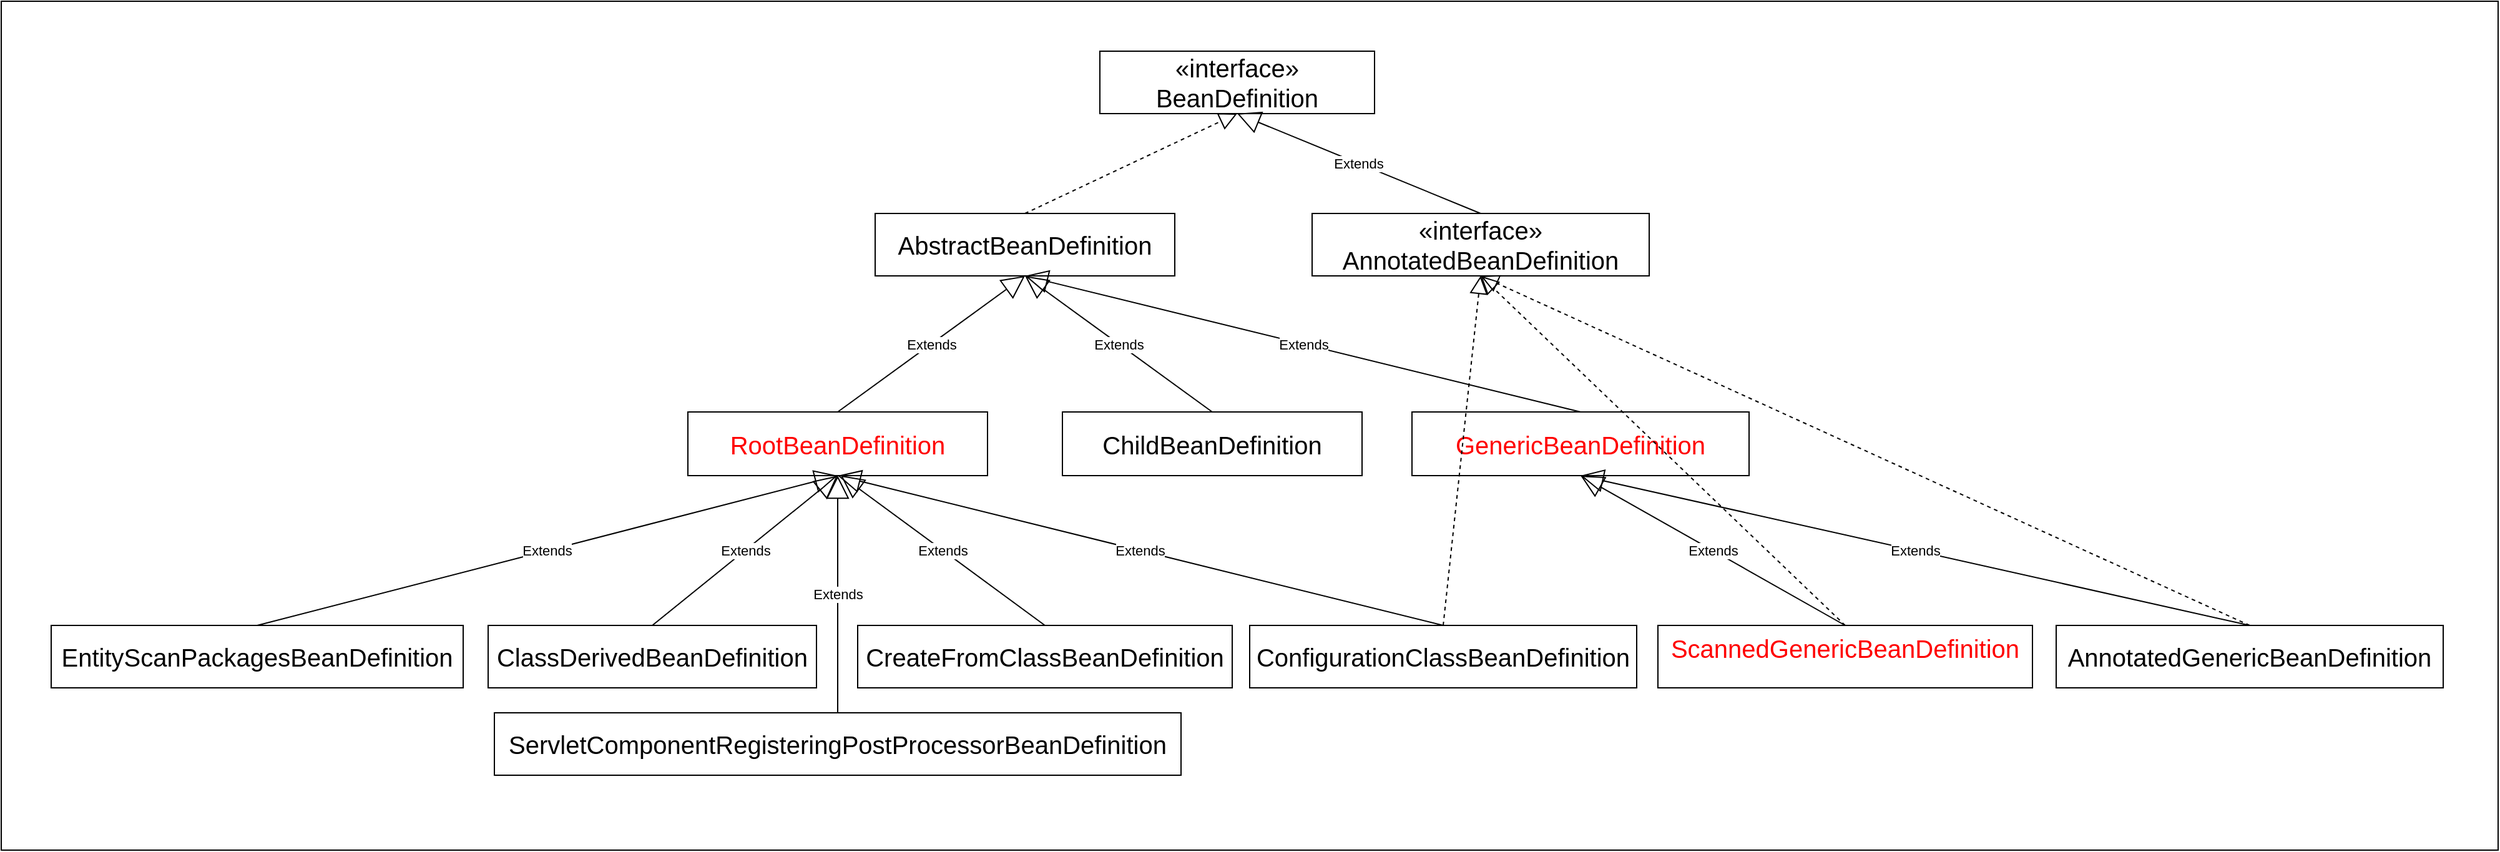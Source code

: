 <mxfile version="28.2.7">
  <diagram name="第 1 页" id="A2wYnKDMZFF023bxGnZ8">
    <mxGraphModel dx="1426" dy="788" grid="1" gridSize="10" guides="1" tooltips="1" connect="1" arrows="1" fold="1" page="1" pageScale="1" pageWidth="827" pageHeight="1169" math="0" shadow="0">
      <root>
        <mxCell id="0" />
        <mxCell id="1" parent="0" />
        <mxCell id="mleCbPgjPcL-gwmABnvn-1" value="" style="rounded=0;whiteSpace=wrap;html=1;" parent="1" vertex="1">
          <mxGeometry x="420" y="120" width="2000" height="680" as="geometry" />
        </mxCell>
        <mxCell id="1i7iyDztXm2SfSE6uJK3-1" value="«interface»&lt;br&gt;&lt;span&gt;BeanDefinition&lt;/span&gt;" style="html=1;whiteSpace=wrap;fontSize=20;fontStyle=0" parent="1" vertex="1">
          <mxGeometry x="1300" y="160" width="220" height="50" as="geometry" />
        </mxCell>
        <mxCell id="1i7iyDztXm2SfSE6uJK3-2" value="AbstractBeanDefinition" style="html=1;whiteSpace=wrap;fontSize=20;" parent="1" vertex="1">
          <mxGeometry x="1120" y="290" width="240" height="50" as="geometry" />
        </mxCell>
        <mxCell id="1i7iyDztXm2SfSE6uJK3-4" value="«interface»&lt;br&gt;&lt;span&gt;AnnotatedBeanDefinition&lt;/span&gt;" style="html=1;whiteSpace=wrap;fontSize=20;fontStyle=0" parent="1" vertex="1">
          <mxGeometry x="1470" y="290" width="270" height="50" as="geometry" />
        </mxCell>
        <mxCell id="1i7iyDztXm2SfSE6uJK3-5" value="Extends" style="endArrow=block;endSize=16;endFill=0;html=1;rounded=0;exitX=0.5;exitY=0;exitDx=0;exitDy=0;entryX=0.5;entryY=1;entryDx=0;entryDy=0;" parent="1" source="1i7iyDztXm2SfSE6uJK3-4" target="1i7iyDztXm2SfSE6uJK3-1" edge="1">
          <mxGeometry width="160" relative="1" as="geometry">
            <mxPoint x="1550" y="260" as="sourcePoint" />
            <mxPoint x="1710" y="260" as="targetPoint" />
          </mxGeometry>
        </mxCell>
        <mxCell id="1i7iyDztXm2SfSE6uJK3-9" value="AnnotatedGenericBeanDefinition" style="html=1;whiteSpace=wrap;fontSize=20;verticalAlign=middle;align=center;" parent="1" vertex="1">
          <mxGeometry x="2066" y="620" width="310" height="50" as="geometry" />
        </mxCell>
        <mxCell id="1i7iyDztXm2SfSE6uJK3-10" value="" style="endArrow=block;dashed=1;endFill=0;endSize=12;html=1;rounded=0;entryX=0.5;entryY=1;entryDx=0;entryDy=0;exitX=0.5;exitY=0;exitDx=0;exitDy=0;" parent="1" source="1i7iyDztXm2SfSE6uJK3-2" target="1i7iyDztXm2SfSE6uJK3-1" edge="1">
          <mxGeometry width="160" relative="1" as="geometry">
            <mxPoint x="1140" y="600" as="sourcePoint" />
            <mxPoint x="1300" y="600" as="targetPoint" />
          </mxGeometry>
        </mxCell>
        <mxCell id="1i7iyDztXm2SfSE6uJK3-12" value="" style="endArrow=block;dashed=1;endFill=0;endSize=12;html=1;rounded=0;exitX=0.5;exitY=0;exitDx=0;exitDy=0;entryX=0.5;entryY=1;entryDx=0;entryDy=0;" parent="1" source="1i7iyDztXm2SfSE6uJK3-9" target="1i7iyDztXm2SfSE6uJK3-4" edge="1">
          <mxGeometry width="160" relative="1" as="geometry">
            <mxPoint x="1400" y="490" as="sourcePoint" />
            <mxPoint x="1560" y="490" as="targetPoint" />
          </mxGeometry>
        </mxCell>
        <mxCell id="1i7iyDztXm2SfSE6uJK3-13" value="ChildBeanDefinition" style="html=1;whiteSpace=wrap;fontSize=20;verticalAlign=middle;align=center;" parent="1" vertex="1">
          <mxGeometry x="1270" y="449" width="240" height="51" as="geometry" />
        </mxCell>
        <mxCell id="1i7iyDztXm2SfSE6uJK3-14" value="Extends" style="endArrow=block;endSize=16;endFill=0;html=1;rounded=0;exitX=0.5;exitY=0;exitDx=0;exitDy=0;entryX=0.5;entryY=1;entryDx=0;entryDy=0;" parent="1" source="1i7iyDztXm2SfSE6uJK3-13" target="1i7iyDztXm2SfSE6uJK3-2" edge="1">
          <mxGeometry width="160" relative="1" as="geometry">
            <mxPoint x="820" y="360" as="sourcePoint" />
            <mxPoint x="980" y="360" as="targetPoint" />
          </mxGeometry>
        </mxCell>
        <mxCell id="1i7iyDztXm2SfSE6uJK3-15" value="RootBeanDefinition" style="html=1;whiteSpace=wrap;fontSize=20;fontStyle=0;fontColor=#FF0000;verticalAlign=middle;align=center;" parent="1" vertex="1">
          <mxGeometry x="970" y="449" width="240" height="51" as="geometry" />
        </mxCell>
        <mxCell id="1i7iyDztXm2SfSE6uJK3-16" value="Extends" style="endArrow=block;endSize=16;endFill=0;html=1;rounded=0;exitX=0.5;exitY=0;exitDx=0;exitDy=0;entryX=0.5;entryY=1;entryDx=0;entryDy=0;" parent="1" source="1i7iyDztXm2SfSE6uJK3-15" target="1i7iyDztXm2SfSE6uJK3-2" edge="1">
          <mxGeometry width="160" relative="1" as="geometry">
            <mxPoint x="1000" y="600" as="sourcePoint" />
            <mxPoint x="1140" y="380" as="targetPoint" />
          </mxGeometry>
        </mxCell>
        <mxCell id="1i7iyDztXm2SfSE6uJK3-18" value="GenericBeanDefinition" style="html=1;whiteSpace=wrap;fontSize=20;fontStyle=0;fontColor=#FF0000;verticalAlign=middle;" parent="1" vertex="1">
          <mxGeometry x="1550" y="449" width="270" height="51" as="geometry" />
        </mxCell>
        <mxCell id="1i7iyDztXm2SfSE6uJK3-19" value="Extends" style="endArrow=block;endSize=16;endFill=0;html=1;rounded=0;exitX=0.5;exitY=0;exitDx=0;exitDy=0;entryX=0.5;entryY=1;entryDx=0;entryDy=0;" parent="1" source="1i7iyDztXm2SfSE6uJK3-18" target="1i7iyDztXm2SfSE6uJK3-2" edge="1">
          <mxGeometry width="160" relative="1" as="geometry">
            <mxPoint x="980" y="630" as="sourcePoint" />
            <mxPoint x="1140" y="360" as="targetPoint" />
          </mxGeometry>
        </mxCell>
        <mxCell id="1i7iyDztXm2SfSE6uJK3-20" value="ClassDerivedBeanDefinition" style="html=1;whiteSpace=wrap;fontSize=20;" parent="1" vertex="1">
          <mxGeometry x="810" y="620" width="263" height="50" as="geometry" />
        </mxCell>
        <mxCell id="1i7iyDztXm2SfSE6uJK3-21" value="Extends" style="endArrow=block;endSize=16;endFill=0;html=1;rounded=0;exitX=0.5;exitY=0;exitDx=0;exitDy=0;entryX=0.5;entryY=1;entryDx=0;entryDy=0;" parent="1" source="1i7iyDztXm2SfSE6uJK3-20" target="1i7iyDztXm2SfSE6uJK3-15" edge="1">
          <mxGeometry width="160" relative="1" as="geometry">
            <mxPoint x="1120" y="570" as="sourcePoint" />
            <mxPoint x="1280" y="570" as="targetPoint" />
          </mxGeometry>
        </mxCell>
        <mxCell id="1i7iyDztXm2SfSE6uJK3-22" value="ConfigurationClassBeanDefinition" style="html=1;whiteSpace=wrap;fontSize=20;verticalAlign=middle;" parent="1" vertex="1">
          <mxGeometry x="1420" y="620" width="310" height="50" as="geometry" />
        </mxCell>
        <mxCell id="1i7iyDztXm2SfSE6uJK3-23" value="Extends" style="endArrow=block;endSize=16;endFill=0;html=1;rounded=0;exitX=0.5;exitY=0;exitDx=0;exitDy=0;entryX=0.5;entryY=1;entryDx=0;entryDy=0;" parent="1" source="1i7iyDztXm2SfSE6uJK3-22" target="1i7iyDztXm2SfSE6uJK3-15" edge="1">
          <mxGeometry width="160" relative="1" as="geometry">
            <mxPoint x="1170" y="570" as="sourcePoint" />
            <mxPoint x="1330" y="570" as="targetPoint" />
          </mxGeometry>
        </mxCell>
        <mxCell id="1i7iyDztXm2SfSE6uJK3-24" value="" style="endArrow=block;dashed=1;endFill=0;endSize=12;html=1;rounded=0;exitX=0.5;exitY=0;exitDx=0;exitDy=0;entryX=0.5;entryY=1;entryDx=0;entryDy=0;" parent="1" source="1i7iyDztXm2SfSE6uJK3-22" target="1i7iyDztXm2SfSE6uJK3-4" edge="1">
          <mxGeometry width="160" relative="1" as="geometry">
            <mxPoint x="1310" y="659.95" as="sourcePoint" />
            <mxPoint x="1418.64" y="370.0" as="targetPoint" />
          </mxGeometry>
        </mxCell>
        <mxCell id="1i7iyDztXm2SfSE6uJK3-25" value="CreateFromClassBeanDefinition" style="html=1;whiteSpace=wrap;fontSize=20;" parent="1" vertex="1">
          <mxGeometry x="1106" y="620" width="300" height="50" as="geometry" />
        </mxCell>
        <mxCell id="1i7iyDztXm2SfSE6uJK3-27" value="Extends" style="endArrow=block;endSize=16;endFill=0;html=1;rounded=0;exitX=0.5;exitY=0;exitDx=0;exitDy=0;entryX=0.51;entryY=0.996;entryDx=0;entryDy=0;entryPerimeter=0;" parent="1" source="1i7iyDztXm2SfSE6uJK3-25" target="1i7iyDztXm2SfSE6uJK3-15" edge="1">
          <mxGeometry width="160" relative="1" as="geometry">
            <mxPoint x="1390" y="740" as="sourcePoint" />
            <mxPoint x="1550" y="740" as="targetPoint" />
          </mxGeometry>
        </mxCell>
        <mxCell id="1i7iyDztXm2SfSE6uJK3-28" value="EntityScanPackagesBeanDefinition" style="html=1;whiteSpace=wrap;fontSize=20;" parent="1" vertex="1">
          <mxGeometry x="460" y="620" width="330" height="50" as="geometry" />
        </mxCell>
        <mxCell id="1i7iyDztXm2SfSE6uJK3-29" value="Extends" style="endArrow=block;endSize=16;endFill=0;html=1;rounded=0;exitX=0.5;exitY=0;exitDx=0;exitDy=0;entryX=0.5;entryY=1;entryDx=0;entryDy=0;" parent="1" source="1i7iyDztXm2SfSE6uJK3-28" target="1i7iyDztXm2SfSE6uJK3-15" edge="1">
          <mxGeometry width="160" relative="1" as="geometry">
            <mxPoint x="700" y="560" as="sourcePoint" />
            <mxPoint x="1200" y="500" as="targetPoint" />
          </mxGeometry>
        </mxCell>
        <mxCell id="1i7iyDztXm2SfSE6uJK3-30" value="ScannedGenericBeanDefinition" style="html=1;whiteSpace=wrap;fontSize=20;verticalAlign=top;fontColor=#FF0000;" parent="1" vertex="1">
          <mxGeometry x="1747" y="620" width="300" height="50" as="geometry" />
        </mxCell>
        <mxCell id="1i7iyDztXm2SfSE6uJK3-31" value="Extends" style="endArrow=block;endSize=16;endFill=0;html=1;rounded=0;exitX=0.5;exitY=0;exitDx=0;exitDy=0;entryX=0.5;entryY=1;entryDx=0;entryDy=0;fontColor=#000000;" parent="1" source="1i7iyDztXm2SfSE6uJK3-30" target="1i7iyDztXm2SfSE6uJK3-18" edge="1">
          <mxGeometry width="160" relative="1" as="geometry">
            <mxPoint x="1720" y="600" as="sourcePoint" />
            <mxPoint x="1880" y="600" as="targetPoint" />
          </mxGeometry>
        </mxCell>
        <mxCell id="1i7iyDztXm2SfSE6uJK3-32" value="" style="endArrow=block;dashed=1;endFill=0;endSize=12;html=1;rounded=0;exitX=0.5;exitY=0;exitDx=0;exitDy=0;entryX=0.5;entryY=1;entryDx=0;entryDy=0;" parent="1" source="1i7iyDztXm2SfSE6uJK3-30" target="1i7iyDztXm2SfSE6uJK3-4" edge="1">
          <mxGeometry width="160" relative="1" as="geometry">
            <mxPoint x="1830" y="830" as="sourcePoint" />
            <mxPoint x="1990" y="830" as="targetPoint" />
          </mxGeometry>
        </mxCell>
        <mxCell id="1i7iyDztXm2SfSE6uJK3-33" value="ServletComponentRegisteringPostProcessorBeanDefinition" style="html=1;whiteSpace=wrap;fontSize=20;" parent="1" vertex="1">
          <mxGeometry x="815" y="690" width="550" height="50" as="geometry" />
        </mxCell>
        <mxCell id="1i7iyDztXm2SfSE6uJK3-34" value="Extends" style="endArrow=block;endSize=16;endFill=0;html=1;rounded=0;exitX=0.5;exitY=0;exitDx=0;exitDy=0;entryX=0.5;entryY=1;entryDx=0;entryDy=0;" parent="1" source="1i7iyDztXm2SfSE6uJK3-33" target="1i7iyDztXm2SfSE6uJK3-15" edge="1">
          <mxGeometry width="160" relative="1" as="geometry">
            <mxPoint x="1180" y="830" as="sourcePoint" />
            <mxPoint x="1340" y="830" as="targetPoint" />
          </mxGeometry>
        </mxCell>
        <mxCell id="1i7iyDztXm2SfSE6uJK3-35" value="Extends" style="endArrow=block;endSize=16;endFill=0;html=1;rounded=0;exitX=0.5;exitY=0;exitDx=0;exitDy=0;entryX=0.5;entryY=1;entryDx=0;entryDy=0;" parent="1" source="1i7iyDztXm2SfSE6uJK3-9" target="1i7iyDztXm2SfSE6uJK3-18" edge="1">
          <mxGeometry width="160" relative="1" as="geometry">
            <mxPoint x="1970" y="450" as="sourcePoint" />
            <mxPoint x="2130" y="450" as="targetPoint" />
          </mxGeometry>
        </mxCell>
      </root>
    </mxGraphModel>
  </diagram>
</mxfile>
